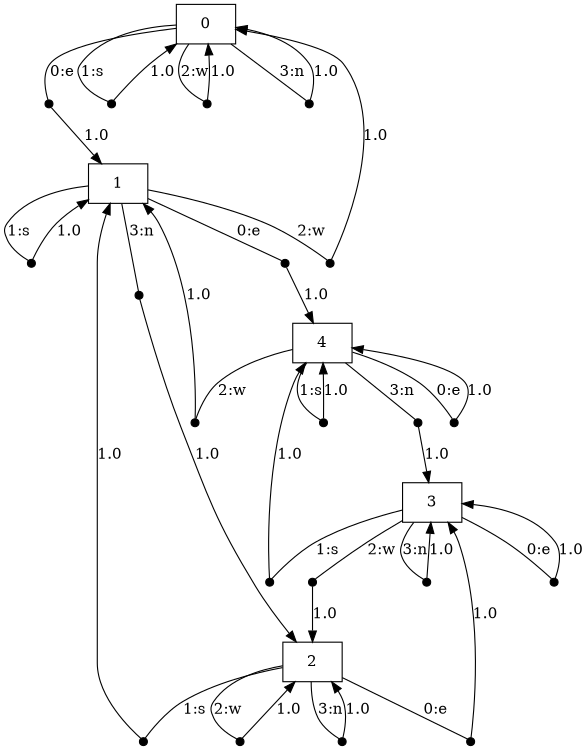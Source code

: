 digraph MDP {
size="8,5"
node [shape=box];
0 -> n0_0 [ arrowhead=none,label="0:e" ];
n0_0 [ shape=point,width=0.1,height=0.1,label="" ];
n0_0 -> 1 [ label="1.0" ];
0 -> n0_1 [ arrowhead=none,label="1:s" ];
n0_1 [ shape=point,width=0.1,height=0.1,label="" ];
n0_1 -> 0 [ label="1.0" ];
0 -> n0_2 [ arrowhead=none,label="2:w" ];
n0_2 [ shape=point,width=0.1,height=0.1,label="" ];
n0_2 -> 0 [ label="1.0" ];
0 -> n0_3 [ arrowhead=none,label="3:n" ];
n0_3 [ shape=point,width=0.1,height=0.1,label="" ];
n0_3 -> 0 [ label="1.0" ];
1 -> n1_0 [ arrowhead=none,label="0:e" ];
n1_0 [ shape=point,width=0.1,height=0.1,label="" ];
n1_0 -> 4 [ label="1.0" ];
1 -> n1_1 [ arrowhead=none,label="1:s" ];
n1_1 [ shape=point,width=0.1,height=0.1,label="" ];
n1_1 -> 1 [ label="1.0" ];
1 -> n1_2 [ arrowhead=none,label="2:w" ];
n1_2 [ shape=point,width=0.1,height=0.1,label="" ];
n1_2 -> 0 [ label="1.0" ];
1 -> n1_3 [ arrowhead=none,label="3:n" ];
n1_3 [ shape=point,width=0.1,height=0.1,label="" ];
n1_3 -> 2 [ label="1.0" ];
2 -> n2_0 [ arrowhead=none,label="0:e" ];
n2_0 [ shape=point,width=0.1,height=0.1,label="" ];
n2_0 -> 3 [ label="1.0" ];
2 -> n2_1 [ arrowhead=none,label="1:s" ];
n2_1 [ shape=point,width=0.1,height=0.1,label="" ];
n2_1 -> 1 [ label="1.0" ];
2 -> n2_2 [ arrowhead=none,label="2:w" ];
n2_2 [ shape=point,width=0.1,height=0.1,label="" ];
n2_2 -> 2 [ label="1.0" ];
2 -> n2_3 [ arrowhead=none,label="3:n" ];
n2_3 [ shape=point,width=0.1,height=0.1,label="" ];
n2_3 -> 2 [ label="1.0" ];
3 -> n3_0 [ arrowhead=none,label="0:e" ];
n3_0 [ shape=point,width=0.1,height=0.1,label="" ];
n3_0 -> 3 [ label="1.0" ];
3 -> n3_1 [ arrowhead=none,label="1:s" ];
n3_1 [ shape=point,width=0.1,height=0.1,label="" ];
n3_1 -> 4 [ label="1.0" ];
3 -> n3_2 [ arrowhead=none,label="2:w" ];
n3_2 [ shape=point,width=0.1,height=0.1,label="" ];
n3_2 -> 2 [ label="1.0" ];
3 -> n3_3 [ arrowhead=none,label="3:n" ];
n3_3 [ shape=point,width=0.1,height=0.1,label="" ];
n3_3 -> 3 [ label="1.0" ];
4 -> n4_0 [ arrowhead=none,label="0:e" ];
n4_0 [ shape=point,width=0.1,height=0.1,label="" ];
n4_0 -> 4 [ label="1.0" ];
4 -> n4_1 [ arrowhead=none,label="1:s" ];
n4_1 [ shape=point,width=0.1,height=0.1,label="" ];
n4_1 -> 4 [ label="1.0" ];
4 -> n4_2 [ arrowhead=none,label="2:w" ];
n4_2 [ shape=point,width=0.1,height=0.1,label="" ];
n4_2 -> 1 [ label="1.0" ];
4 -> n4_3 [ arrowhead=none,label="3:n" ];
n4_3 [ shape=point,width=0.1,height=0.1,label="" ];
n4_3 -> 3 [ label="1.0" ];
}
